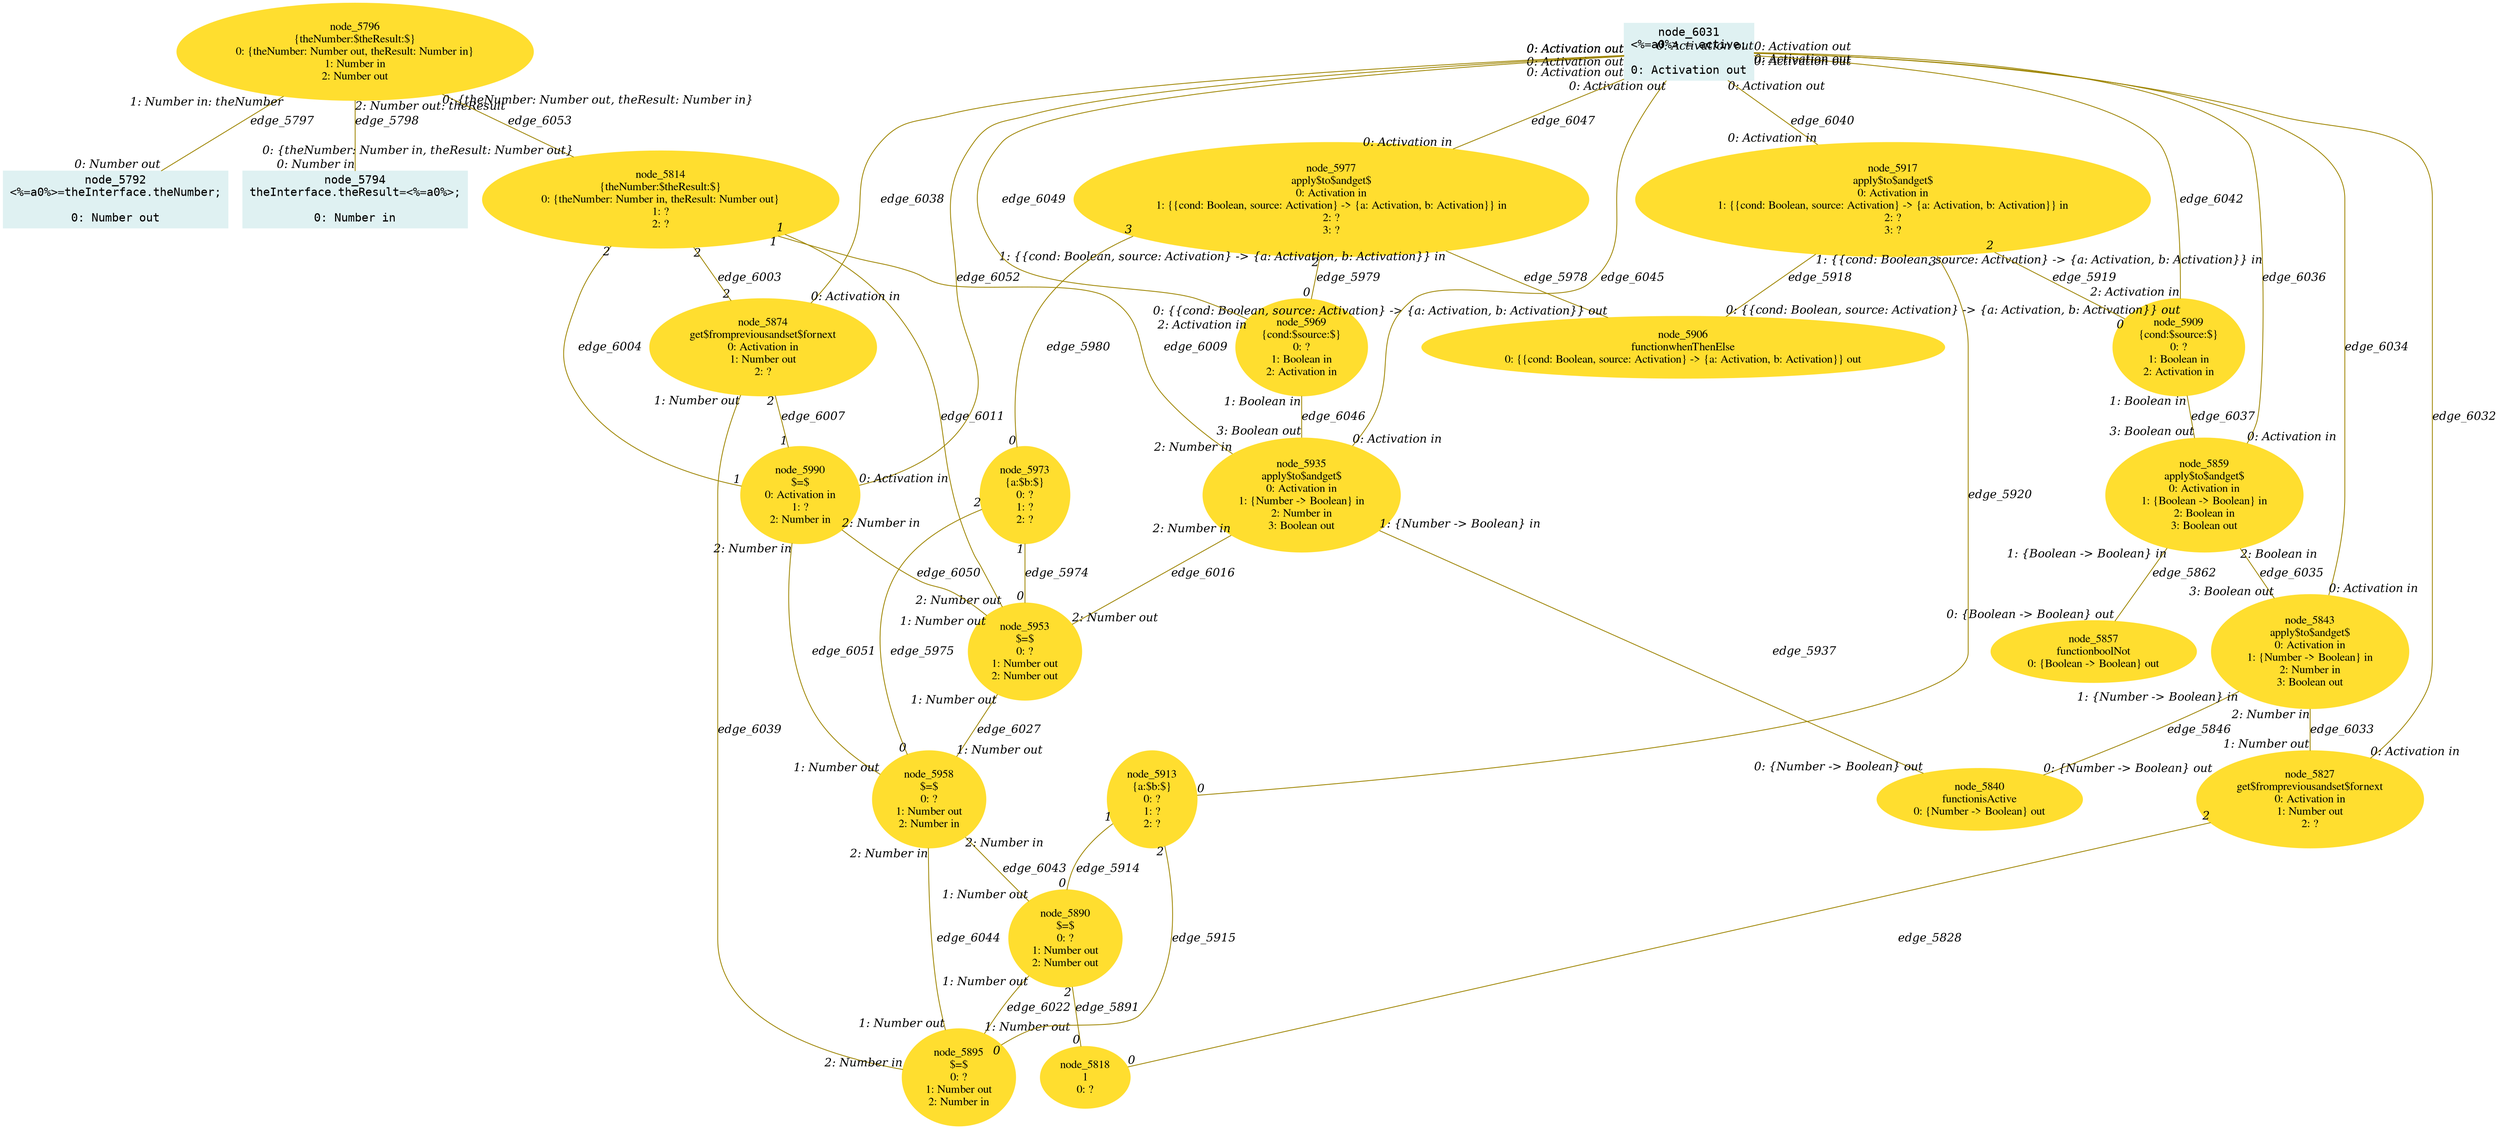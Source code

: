 digraph g{node_5792 [shape="box", style="filled", color="#dff1f2", fontname="Courier", label="node_5792
<%=a0%>=theInterface.theNumber;

0: Number out" ]
node_5794 [shape="box", style="filled", color="#dff1f2", fontname="Courier", label="node_5794
theInterface.theResult=<%=a0%>;

0: Number in" ]
node_5796 [shape="ellipse", style="filled", color="#ffde2f", fontname="Times", label="node_5796
{theNumber:$theResult:$}
0: {theNumber: Number out, theResult: Number in}
1: Number in
2: Number out" ]
node_5814 [shape="ellipse", style="filled", color="#ffde2f", fontname="Times", label="node_5814
{theNumber:$theResult:$}
0: {theNumber: Number in, theResult: Number out}
1: ?
2: ?" ]
node_5818 [shape="ellipse", style="filled", color="#ffde2f", fontname="Times", label="node_5818
1
0: ?" ]
node_5827 [shape="ellipse", style="filled", color="#ffde2f", fontname="Times", label="node_5827
get$frompreviousandset$fornext
0: Activation in
1: Number out
2: ?" ]
node_5840 [shape="ellipse", style="filled", color="#ffde2f", fontname="Times", label="node_5840
functionisActive
0: {Number -> Boolean} out" ]
node_5843 [shape="ellipse", style="filled", color="#ffde2f", fontname="Times", label="node_5843
apply$to$andget$
0: Activation in
1: {Number -> Boolean} in
2: Number in
3: Boolean out" ]
node_5857 [shape="ellipse", style="filled", color="#ffde2f", fontname="Times", label="node_5857
functionboolNot
0: {Boolean -> Boolean} out" ]
node_5859 [shape="ellipse", style="filled", color="#ffde2f", fontname="Times", label="node_5859
apply$to$andget$
0: Activation in
1: {Boolean -> Boolean} in
2: Boolean in
3: Boolean out" ]
node_5874 [shape="ellipse", style="filled", color="#ffde2f", fontname="Times", label="node_5874
get$frompreviousandset$fornext
0: Activation in
1: Number out
2: ?" ]
node_5890 [shape="ellipse", style="filled", color="#ffde2f", fontname="Times", label="node_5890
$=$
0: ?
1: Number out
2: Number out" ]
node_5895 [shape="ellipse", style="filled", color="#ffde2f", fontname="Times", label="node_5895
$=$
0: ?
1: Number out
2: Number in" ]
node_5906 [shape="ellipse", style="filled", color="#ffde2f", fontname="Times", label="node_5906
functionwhenThenElse
0: {{cond: Boolean, source: Activation} -> {a: Activation, b: Activation}} out" ]
node_5909 [shape="ellipse", style="filled", color="#ffde2f", fontname="Times", label="node_5909
{cond:$source:$}
0: ?
1: Boolean in
2: Activation in" ]
node_5913 [shape="ellipse", style="filled", color="#ffde2f", fontname="Times", label="node_5913
{a:$b:$}
0: ?
1: ?
2: ?" ]
node_5917 [shape="ellipse", style="filled", color="#ffde2f", fontname="Times", label="node_5917
apply$to$andget$
0: Activation in
1: {{cond: Boolean, source: Activation} -> {a: Activation, b: Activation}} in
2: ?
3: ?" ]
node_5935 [shape="ellipse", style="filled", color="#ffde2f", fontname="Times", label="node_5935
apply$to$andget$
0: Activation in
1: {Number -> Boolean} in
2: Number in
3: Boolean out" ]
node_5953 [shape="ellipse", style="filled", color="#ffde2f", fontname="Times", label="node_5953
$=$
0: ?
1: Number out
2: Number out" ]
node_5958 [shape="ellipse", style="filled", color="#ffde2f", fontname="Times", label="node_5958
$=$
0: ?
1: Number out
2: Number in" ]
node_5969 [shape="ellipse", style="filled", color="#ffde2f", fontname="Times", label="node_5969
{cond:$source:$}
0: ?
1: Boolean in
2: Activation in" ]
node_5973 [shape="ellipse", style="filled", color="#ffde2f", fontname="Times", label="node_5973
{a:$b:$}
0: ?
1: ?
2: ?" ]
node_5977 [shape="ellipse", style="filled", color="#ffde2f", fontname="Times", label="node_5977
apply$to$andget$
0: Activation in
1: {{cond: Boolean, source: Activation} -> {a: Activation, b: Activation}} in
2: ?
3: ?" ]
node_5990 [shape="ellipse", style="filled", color="#ffde2f", fontname="Times", label="node_5990
$=$
0: Activation in
1: ?
2: Number in" ]
node_6031 [shape="box", style="filled", color="#dff1f2", fontname="Courier", label="node_6031
<%=a0%> = active;

0: Activation out" ]
node_5796 -> node_5792 [dir=none, arrowHead=none, fontname="Times-Italic", arrowsize=1, color="#9d8400", label="edge_5797",  headlabel="0: Number out", taillabel="1: Number in: theNumber" ]
node_5796 -> node_5794 [dir=none, arrowHead=none, fontname="Times-Italic", arrowsize=1, color="#9d8400", label="edge_5798",  headlabel="0: Number in", taillabel="2: Number out: theResult" ]
node_5827 -> node_5818 [dir=none, arrowHead=none, fontname="Times-Italic", arrowsize=1, color="#9d8400", label="edge_5828",  headlabel="0", taillabel="2" ]
node_5843 -> node_5840 [dir=none, arrowHead=none, fontname="Times-Italic", arrowsize=1, color="#9d8400", label="edge_5846",  headlabel="0: {Number -> Boolean} out", taillabel="1: {Number -> Boolean} in" ]
node_5859 -> node_5857 [dir=none, arrowHead=none, fontname="Times-Italic", arrowsize=1, color="#9d8400", label="edge_5862",  headlabel="0: {Boolean -> Boolean} out", taillabel="1: {Boolean -> Boolean} in" ]
node_5890 -> node_5818 [dir=none, arrowHead=none, fontname="Times-Italic", arrowsize=1, color="#9d8400", label="edge_5891",  headlabel="0", taillabel="2" ]
node_5913 -> node_5890 [dir=none, arrowHead=none, fontname="Times-Italic", arrowsize=1, color="#9d8400", label="edge_5914",  headlabel="0", taillabel="1" ]
node_5913 -> node_5895 [dir=none, arrowHead=none, fontname="Times-Italic", arrowsize=1, color="#9d8400", label="edge_5915",  headlabel="0", taillabel="2" ]
node_5917 -> node_5906 [dir=none, arrowHead=none, fontname="Times-Italic", arrowsize=1, color="#9d8400", label="edge_5918",  headlabel="0: {{cond: Boolean, source: Activation} -> {a: Activation, b: Activation}} out", taillabel="1: {{cond: Boolean, source: Activation} -> {a: Activation, b: Activation}} in" ]
node_5917 -> node_5909 [dir=none, arrowHead=none, fontname="Times-Italic", arrowsize=1, color="#9d8400", label="edge_5919",  headlabel="0", taillabel="2" ]
node_5917 -> node_5913 [dir=none, arrowHead=none, fontname="Times-Italic", arrowsize=1, color="#9d8400", label="edge_5920",  headlabel="0", taillabel="3" ]
node_5935 -> node_5840 [dir=none, arrowHead=none, fontname="Times-Italic", arrowsize=1, color="#9d8400", label="edge_5937",  headlabel="0: {Number -> Boolean} out", taillabel="1: {Number -> Boolean} in" ]
node_5973 -> node_5953 [dir=none, arrowHead=none, fontname="Times-Italic", arrowsize=1, color="#9d8400", label="edge_5974",  headlabel="0", taillabel="1" ]
node_5973 -> node_5958 [dir=none, arrowHead=none, fontname="Times-Italic", arrowsize=1, color="#9d8400", label="edge_5975",  headlabel="0", taillabel="2" ]
node_5977 -> node_5906 [dir=none, arrowHead=none, fontname="Times-Italic", arrowsize=1, color="#9d8400", label="edge_5978",  headlabel="0: {{cond: Boolean, source: Activation} -> {a: Activation, b: Activation}} out", taillabel="1: {{cond: Boolean, source: Activation} -> {a: Activation, b: Activation}} in" ]
node_5977 -> node_5969 [dir=none, arrowHead=none, fontname="Times-Italic", arrowsize=1, color="#9d8400", label="edge_5979",  headlabel="0", taillabel="2" ]
node_5977 -> node_5973 [dir=none, arrowHead=none, fontname="Times-Italic", arrowsize=1, color="#9d8400", label="edge_5980",  headlabel="0", taillabel="3" ]
node_5814 -> node_5874 [dir=none, arrowHead=none, fontname="Times-Italic", arrowsize=1, color="#9d8400", label="edge_6003",  headlabel="2", taillabel="2" ]
node_5814 -> node_5990 [dir=none, arrowHead=none, fontname="Times-Italic", arrowsize=1, color="#9d8400", label="edge_6004",  headlabel="1", taillabel="2" ]
node_5874 -> node_5990 [dir=none, arrowHead=none, fontname="Times-Italic", arrowsize=1, color="#9d8400", label="edge_6007",  headlabel="1", taillabel="2" ]
node_5814 -> node_5935 [dir=none, arrowHead=none, fontname="Times-Italic", arrowsize=1, color="#9d8400", label="edge_6009",  headlabel="2: Number in", taillabel="1" ]
node_5814 -> node_5953 [dir=none, arrowHead=none, fontname="Times-Italic", arrowsize=1, color="#9d8400", label="edge_6011",  headlabel="2: Number out", taillabel="1" ]
node_5935 -> node_5953 [dir=none, arrowHead=none, fontname="Times-Italic", arrowsize=1, color="#9d8400", label="edge_6016",  headlabel="2: Number out", taillabel="2: Number in" ]
node_5890 -> node_5895 [dir=none, arrowHead=none, fontname="Times-Italic", arrowsize=1, color="#9d8400", label="edge_6022",  headlabel="1: Number out", taillabel="1: Number out" ]
node_5953 -> node_5958 [dir=none, arrowHead=none, fontname="Times-Italic", arrowsize=1, color="#9d8400", label="edge_6027",  headlabel="1: Number out", taillabel="1: Number out" ]
node_6031 -> node_5827 [dir=none, arrowHead=none, fontname="Times-Italic", arrowsize=1, color="#9d8400", label="edge_6032",  headlabel="0: Activation in", taillabel="0: Activation out" ]
node_5843 -> node_5827 [dir=none, arrowHead=none, fontname="Times-Italic", arrowsize=1, color="#9d8400", label="edge_6033",  headlabel="1: Number out", taillabel="2: Number in" ]
node_6031 -> node_5843 [dir=none, arrowHead=none, fontname="Times-Italic", arrowsize=1, color="#9d8400", label="edge_6034",  headlabel="0: Activation in", taillabel="0: Activation out" ]
node_5859 -> node_5843 [dir=none, arrowHead=none, fontname="Times-Italic", arrowsize=1, color="#9d8400", label="edge_6035",  headlabel="3: Boolean out", taillabel="2: Boolean in" ]
node_6031 -> node_5859 [dir=none, arrowHead=none, fontname="Times-Italic", arrowsize=1, color="#9d8400", label="edge_6036",  headlabel="0: Activation in", taillabel="0: Activation out" ]
node_5909 -> node_5859 [dir=none, arrowHead=none, fontname="Times-Italic", arrowsize=1, color="#9d8400", label="edge_6037",  headlabel="3: Boolean out", taillabel="1: Boolean in" ]
node_6031 -> node_5874 [dir=none, arrowHead=none, fontname="Times-Italic", arrowsize=1, color="#9d8400", label="edge_6038",  headlabel="0: Activation in", taillabel="0: Activation out" ]
node_5895 -> node_5874 [dir=none, arrowHead=none, fontname="Times-Italic", arrowsize=1, color="#9d8400", label="edge_6039",  headlabel="1: Number out", taillabel="2: Number in" ]
node_6031 -> node_5917 [dir=none, arrowHead=none, fontname="Times-Italic", arrowsize=1, color="#9d8400", label="edge_6040",  headlabel="0: Activation in", taillabel="0: Activation out" ]
node_6031 -> node_5909 [dir=none, arrowHead=none, fontname="Times-Italic", arrowsize=1, color="#9d8400", label="edge_6042",  headlabel="2: Activation in", taillabel="0: Activation out" ]
node_5958 -> node_5890 [dir=none, arrowHead=none, fontname="Times-Italic", arrowsize=1, color="#9d8400", label="edge_6043",  headlabel="1: Number out", taillabel="2: Number in" ]
node_5958 -> node_5895 [dir=none, arrowHead=none, fontname="Times-Italic", arrowsize=1, color="#9d8400", label="edge_6044",  headlabel="1: Number out", taillabel="2: Number in" ]
node_6031 -> node_5935 [dir=none, arrowHead=none, fontname="Times-Italic", arrowsize=1, color="#9d8400", label="edge_6045",  headlabel="0: Activation in", taillabel="0: Activation out" ]
node_5969 -> node_5935 [dir=none, arrowHead=none, fontname="Times-Italic", arrowsize=1, color="#9d8400", label="edge_6046",  headlabel="3: Boolean out", taillabel="1: Boolean in" ]
node_6031 -> node_5977 [dir=none, arrowHead=none, fontname="Times-Italic", arrowsize=1, color="#9d8400", label="edge_6047",  headlabel="0: Activation in", taillabel="0: Activation out" ]
node_6031 -> node_5969 [dir=none, arrowHead=none, fontname="Times-Italic", arrowsize=1, color="#9d8400", label="edge_6049",  headlabel="2: Activation in", taillabel="0: Activation out" ]
node_5990 -> node_5953 [dir=none, arrowHead=none, fontname="Times-Italic", arrowsize=1, color="#9d8400", label="edge_6050",  headlabel="1: Number out", taillabel="2: Number in" ]
node_5990 -> node_5958 [dir=none, arrowHead=none, fontname="Times-Italic", arrowsize=1, color="#9d8400", label="edge_6051",  headlabel="1: Number out", taillabel="2: Number in" ]
node_6031 -> node_5990 [dir=none, arrowHead=none, fontname="Times-Italic", arrowsize=1, color="#9d8400", label="edge_6052",  headlabel="0: Activation in", taillabel="0: Activation out" ]
node_5796 -> node_5814 [dir=none, arrowHead=none, fontname="Times-Italic", arrowsize=1, color="#9d8400", label="edge_6053",  headlabel="0: {theNumber: Number in, theResult: Number out}", taillabel="0: {theNumber: Number out, theResult: Number in}" ]
}